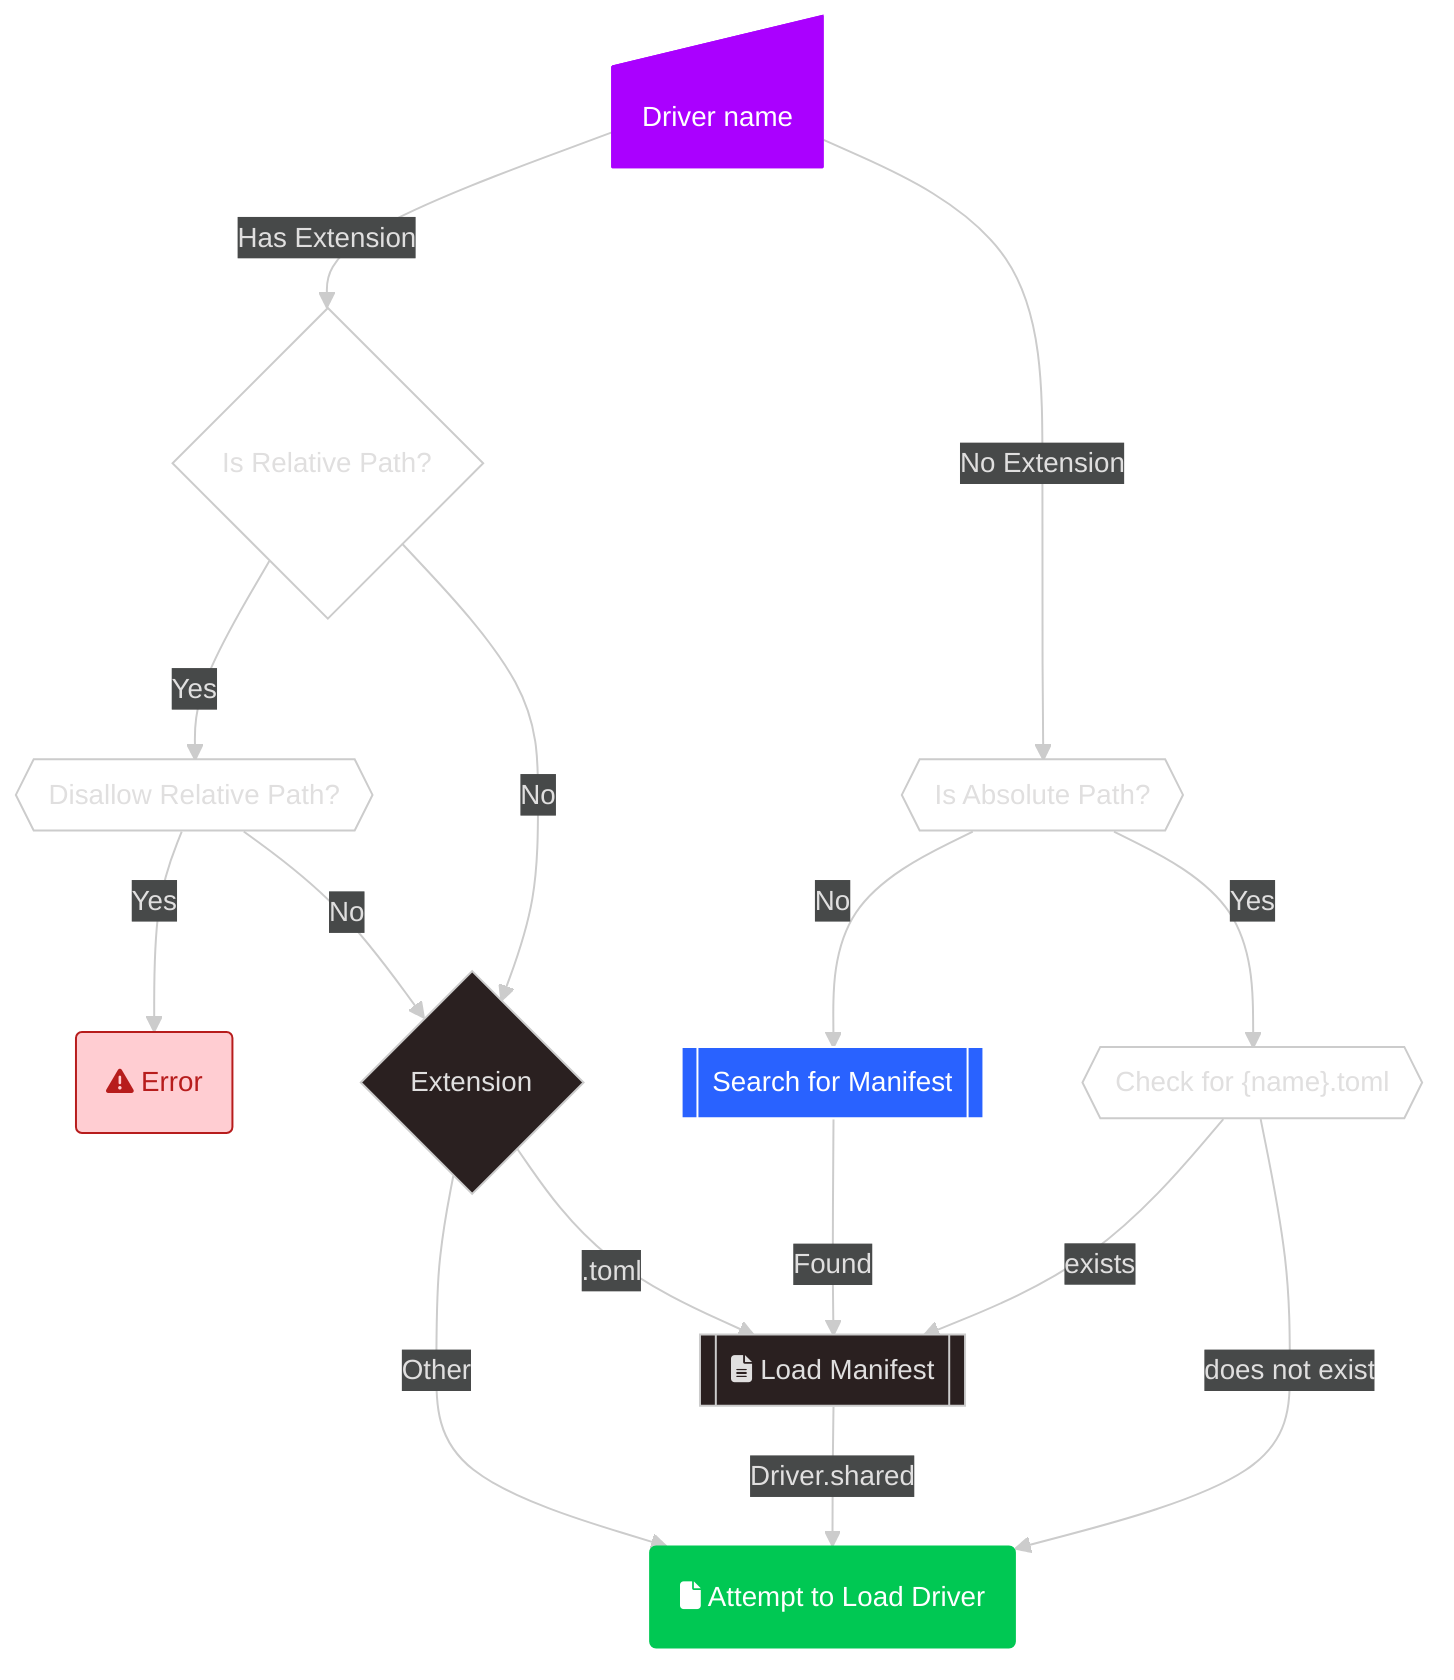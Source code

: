 ---
// [MermaidChart: 9800b551-3a02-4ce5-af92-c6d25d464d2b]
config:
  theme: neo-dark
---

flowchart TD
    Start["Driver name"] -- Has Extension --> R{"Is Relative Path?"}
    Start -- No Extension --> Abs{{"Is Absolute Path?"}}
    R -- Yes --> DR{{"Disallow Relative Path?"}}
    DR -- Yes --> Err("fa:fa-exclamation-triangle Error")
    DR -- No --> Ext{"Extension"}
    R -- No --> Ext
    Ext -- ".toml" --> LM[["fa:fa-file-text Load Manifest"]]
    Ext -- Other --> LD("fa:fa-file Attempt to Load Driver")
    LM -- "Driver.shared" --> LD
    Abs -- No --> S[["Search for Manifest"]]
    Abs -- Yes --> L{{"Check for {name}.toml"}}
    S -- Found --> LM
    L -- exists --> LM
    L -- does not exist --> LD
    Start@{ shape: manual-input}
    style Start color:#FFFFFF, fill:#AA00FF, stroke:#AA00FF
    style R fill:transparent
    style Abs fill:transparent
    style DR fill:transparent
    style Err fill:#FFCDD2, stroke:#B71C1C, color:#B71C1C        
    style LD color:#FFFFFF, stroke:#00C853, fill:#00C853
    style S color:#FFFFFF, stroke:#FFFFFF, fill:#2962FF
    style L fill:transparent